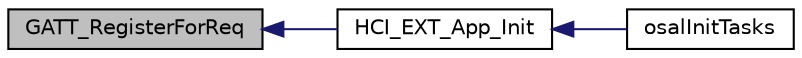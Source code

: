 digraph "GATT_RegisterForReq"
{
  edge [fontname="Helvetica",fontsize="10",labelfontname="Helvetica",labelfontsize="10"];
  node [fontname="Helvetica",fontsize="10",shape=record];
  rankdir="LR";
  Node1 [label="GATT_RegisterForReq",height=0.2,width=0.4,color="black", fillcolor="grey75", style="filled" fontcolor="black"];
  Node1 -> Node2 [dir="back",color="midnightblue",fontsize="10",style="solid",fontname="Helvetica"];
  Node2 [label="HCI_EXT_App_Init",height=0.2,width=0.4,color="black", fillcolor="white", style="filled",URL="$hci__ext__app_8h.html#a8b65a62461861fae144a408d2c02b002"];
  Node2 -> Node3 [dir="back",color="midnightblue",fontsize="10",style="solid",fontname="Helvetica"];
  Node3 [label="osalInitTasks",height=0.2,width=0.4,color="black", fillcolor="white", style="filled",URL="$_o_s_a_l___host_test_8c.html#a7ad49ef9f96d7753c3e77e0e69231bb2"];
}
